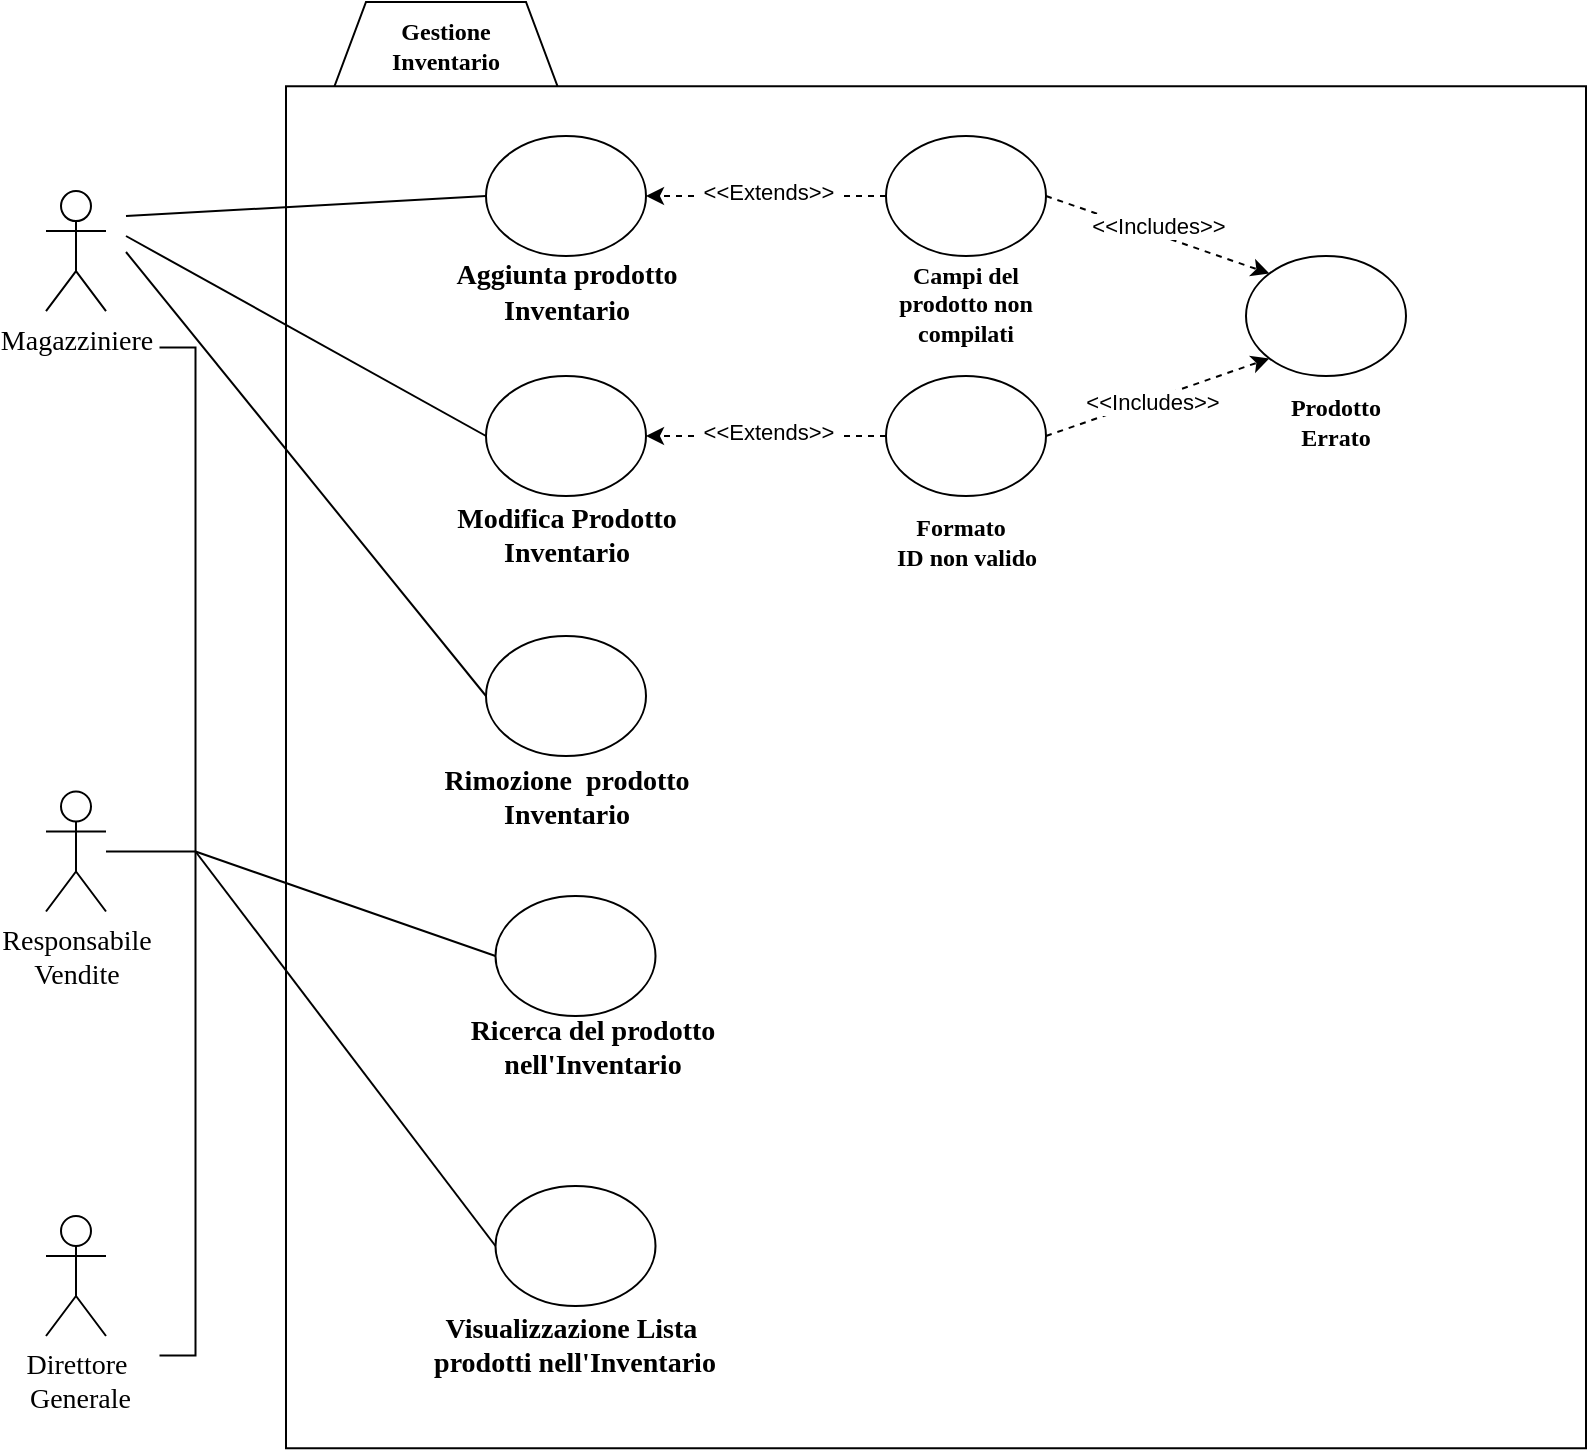 <mxfile version="13.10.6" type="github">
  <diagram id="RcybXoDZJoYCDfinM7sL" name="Page-1">
    <mxGraphModel dx="665" dy="320" grid="1" gridSize="10" guides="1" tooltips="1" connect="1" arrows="1" fold="1" page="1" pageScale="1" pageWidth="827" pageHeight="1169" math="0" shadow="0">
      <root>
        <mxCell id="0" />
        <mxCell id="1" parent="0" />
        <mxCell id="a_w7ONJ3W2yyLTA47ird-15" value="" style="shape=hexagon;perimeter=hexagonPerimeter2;whiteSpace=wrap;html=1;fixedSize=1;" parent="1" vertex="1">
          <mxGeometry x="170" y="73" width="120" height="107" as="geometry" />
        </mxCell>
        <mxCell id="a_w7ONJ3W2yyLTA47ird-19" value="" style="rounded=0;whiteSpace=wrap;html=1;verticalAlign=bottom;" parent="1" vertex="1">
          <mxGeometry x="150" y="115.13" width="650" height="681" as="geometry" />
        </mxCell>
        <mxCell id="a_w7ONJ3W2yyLTA47ird-16" value="&lt;div&gt;&lt;font face=&quot;Times New Roman&quot;&gt;&lt;span style=&quot;font-size: 14px&quot;&gt;Magazziniere&lt;/span&gt;&lt;/font&gt;&lt;/div&gt;" style="shape=umlActor;verticalLabelPosition=bottom;verticalAlign=top;html=1;outlineConnect=0;" parent="1" vertex="1">
          <mxGeometry x="30" y="167.56" width="30" height="60" as="geometry" />
        </mxCell>
        <mxCell id="a_w7ONJ3W2yyLTA47ird-17" value="&lt;font face=&quot;Times New Roman&quot;&gt;&lt;span style=&quot;font-size: 14px&quot;&gt;Responsabile&lt;br&gt;Vendite&lt;/span&gt;&lt;/font&gt;" style="shape=umlActor;verticalLabelPosition=bottom;verticalAlign=top;html=1;outlineConnect=0;" parent="1" vertex="1">
          <mxGeometry x="30" y="467.75" width="30" height="60" as="geometry" />
        </mxCell>
        <mxCell id="a_w7ONJ3W2yyLTA47ird-20" value="&lt;div&gt;&lt;br&gt;&lt;/div&gt;&lt;div&gt;&lt;br&gt;&lt;/div&gt;&lt;div&gt;&lt;br&gt;&lt;/div&gt;&lt;div&gt;&lt;br&gt;&lt;/div&gt;&lt;div&gt;&lt;br&gt;&lt;/div&gt;&lt;div&gt;&lt;br&gt;&lt;/div&gt;" style="ellipse;whiteSpace=wrap;html=1;" parent="1" vertex="1">
          <mxGeometry x="250" y="140" width="80" height="60" as="geometry" />
        </mxCell>
        <mxCell id="a_w7ONJ3W2yyLTA47ird-22" value="&lt;div&gt;&lt;font face=&quot;Times New Roman&quot;&gt;&lt;span style=&quot;font-size: 14px&quot;&gt;&lt;b&gt;Ricerca del prodotto nell&#39;Inventario&lt;/b&gt;&lt;/span&gt;&lt;/font&gt;&lt;/div&gt;" style="text;html=1;strokeColor=none;fillColor=none;align=center;verticalAlign=middle;whiteSpace=wrap;rounded=0;" parent="1" vertex="1">
          <mxGeometry x="232.25" y="585.5" width="142.5" height="20" as="geometry" />
        </mxCell>
        <mxCell id="a_w7ONJ3W2yyLTA47ird-23" value="&lt;div align=&quot;center&quot;&gt;&lt;font face=&quot;Times New Roman&quot;&gt;&lt;b&gt;Gestione&lt;/b&gt;&lt;/font&gt;&lt;/div&gt;&lt;div align=&quot;center&quot;&gt;&lt;font face=&quot;Times New Roman&quot;&gt;&lt;b&gt;Inventario&lt;/b&gt;&lt;/font&gt;&lt;/div&gt;" style="text;html=1;strokeColor=none;fillColor=none;align=center;verticalAlign=middle;whiteSpace=wrap;rounded=0;" parent="1" vertex="1">
          <mxGeometry x="210" y="85.13" width="40" height="20" as="geometry" />
        </mxCell>
        <mxCell id="a_w7ONJ3W2yyLTA47ird-24" value="&lt;div&gt;&lt;br&gt;&lt;/div&gt;&lt;div&gt;&lt;br&gt;&lt;/div&gt;&lt;div&gt;&lt;br&gt;&lt;/div&gt;&lt;div&gt;&lt;br&gt;&lt;/div&gt;&lt;div&gt;&lt;br&gt;&lt;/div&gt;&lt;div&gt;&lt;br&gt;&lt;/div&gt;" style="ellipse;whiteSpace=wrap;html=1;" parent="1" vertex="1">
          <mxGeometry x="250" y="260" width="80" height="60" as="geometry" />
        </mxCell>
        <mxCell id="a_w7ONJ3W2yyLTA47ird-25" value="&lt;div&gt;&lt;br&gt;&lt;/div&gt;&lt;div&gt;&lt;br&gt;&lt;/div&gt;&lt;div&gt;&lt;br&gt;&lt;/div&gt;&lt;div&gt;&lt;br&gt;&lt;/div&gt;&lt;div&gt;&lt;br&gt;&lt;/div&gt;&lt;div&gt;&lt;br&gt;&lt;/div&gt;" style="ellipse;whiteSpace=wrap;html=1;" parent="1" vertex="1">
          <mxGeometry x="254.75" y="665" width="80" height="60" as="geometry" />
        </mxCell>
        <mxCell id="a_w7ONJ3W2yyLTA47ird-26" value="&lt;div&gt;&lt;br&gt;&lt;/div&gt;&lt;div&gt;&lt;br&gt;&lt;/div&gt;&lt;div&gt;&lt;br&gt;&lt;/div&gt;&lt;div&gt;&lt;br&gt;&lt;/div&gt;&lt;div&gt;&lt;br&gt;&lt;/div&gt;&lt;div&gt;&lt;br&gt;&lt;/div&gt;" style="ellipse;whiteSpace=wrap;html=1;" parent="1" vertex="1">
          <mxGeometry x="254.75" y="520" width="80" height="60" as="geometry" />
        </mxCell>
        <mxCell id="a_w7ONJ3W2yyLTA47ird-27" value="" style="endArrow=none;html=1;entryX=0;entryY=0.5;entryDx=0;entryDy=0;" parent="1" target="a_w7ONJ3W2yyLTA47ird-20" edge="1">
          <mxGeometry width="50" height="50" relative="1" as="geometry">
            <mxPoint x="70" y="180" as="sourcePoint" />
            <mxPoint x="330" y="340" as="targetPoint" />
          </mxGeometry>
        </mxCell>
        <mxCell id="a_w7ONJ3W2yyLTA47ird-28" value="" style="endArrow=none;html=1;entryX=0;entryY=0.5;entryDx=0;entryDy=0;" parent="1" target="a_w7ONJ3W2yyLTA47ird-24" edge="1">
          <mxGeometry width="50" height="50" relative="1" as="geometry">
            <mxPoint x="70" y="190" as="sourcePoint" />
            <mxPoint x="330" y="350" as="targetPoint" />
          </mxGeometry>
        </mxCell>
        <mxCell id="a_w7ONJ3W2yyLTA47ird-29" value="" style="shape=partialRectangle;whiteSpace=wrap;html=1;bottom=1;right=1;left=1;top=0;fillColor=none;routingCenterX=-0.5;rotation=-90;" parent="1" vertex="1">
          <mxGeometry x="-156" y="489" width="504" height="17.5" as="geometry" />
        </mxCell>
        <mxCell id="a_w7ONJ3W2yyLTA47ird-30" value="&lt;font face=&quot;Times New Roman&quot;&gt;&lt;span style=&quot;font-size: 14px&quot;&gt;&lt;b&gt;Rimozione &amp;nbsp;prodotto Inventario&lt;/b&gt;&lt;/span&gt;&lt;/font&gt;" style="text;html=1;strokeColor=none;fillColor=none;align=center;verticalAlign=middle;whiteSpace=wrap;rounded=0;" parent="1" vertex="1">
          <mxGeometry x="217.5" y="460.75" width="145" height="20" as="geometry" />
        </mxCell>
        <mxCell id="a_w7ONJ3W2yyLTA47ird-31" value="&lt;font face=&quot;Times New Roman&quot; style=&quot;font-size: 14px&quot;&gt;&lt;span style=&quot;font-size: 14px&quot;&gt;&lt;b style=&quot;font-size: 14px&quot;&gt;Aggiunta prodotto Inventario&lt;/b&gt;&lt;/span&gt;&lt;/font&gt;" style="text;html=1;strokeColor=none;fillColor=none;align=center;verticalAlign=middle;whiteSpace=wrap;rounded=0;fontSize=14;" parent="1" vertex="1">
          <mxGeometry x="217.5" y="207.56" width="145" height="20" as="geometry" />
        </mxCell>
        <mxCell id="a_w7ONJ3W2yyLTA47ird-32" value="&lt;b style=&quot;font-family: &amp;#34;times new roman&amp;#34; ; font-size: 14px&quot;&gt;Modifica Prodotto Inventario&lt;br&gt;&lt;/b&gt;" style="text;html=1;strokeColor=none;fillColor=none;align=center;verticalAlign=middle;whiteSpace=wrap;rounded=0;" parent="1" vertex="1">
          <mxGeometry x="217.5" y="330" width="145" height="20" as="geometry" />
        </mxCell>
        <mxCell id="a_w7ONJ3W2yyLTA47ird-33" value="&lt;font face=&quot;Times New Roman&quot;&gt;&lt;span style=&quot;font-size: 14px&quot;&gt;&lt;b&gt;Visualizzazione Lista&amp;nbsp;&lt;br&gt;prodotti nell&#39;Inventario&lt;br&gt;&lt;/b&gt;&lt;/span&gt;&lt;/font&gt;" style="text;html=1;strokeColor=none;fillColor=none;align=center;verticalAlign=middle;whiteSpace=wrap;rounded=0;" parent="1" vertex="1">
          <mxGeometry x="222.25" y="735" width="145" height="20" as="geometry" />
        </mxCell>
        <mxCell id="a_w7ONJ3W2yyLTA47ird-34" value="&lt;div&gt;&lt;br&gt;&lt;/div&gt;&lt;div&gt;&lt;br&gt;&lt;/div&gt;&lt;div&gt;&lt;br&gt;&lt;/div&gt;&lt;div&gt;&lt;br&gt;&lt;/div&gt;&lt;div&gt;&lt;br&gt;&lt;/div&gt;&lt;div&gt;&lt;br&gt;&lt;/div&gt;" style="ellipse;whiteSpace=wrap;html=1;" parent="1" vertex="1">
          <mxGeometry x="250" y="390" width="80" height="60" as="geometry" />
        </mxCell>
        <mxCell id="a_w7ONJ3W2yyLTA47ird-35" value="" style="endArrow=none;html=1;exitX=0;exitY=0.5;exitDx=0;exitDy=0;" parent="1" source="a_w7ONJ3W2yyLTA47ird-34" edge="1">
          <mxGeometry width="50" height="50" relative="1" as="geometry">
            <mxPoint x="370" y="320" as="sourcePoint" />
            <mxPoint x="70" y="198" as="targetPoint" />
          </mxGeometry>
        </mxCell>
        <mxCell id="a_w7ONJ3W2yyLTA47ird-37" value="" style="endArrow=none;html=1;exitX=0.5;exitY=1;exitDx=0;exitDy=0;entryX=0;entryY=0.5;entryDx=0;entryDy=0;" parent="1" source="a_w7ONJ3W2yyLTA47ird-29" target="a_w7ONJ3W2yyLTA47ird-26" edge="1">
          <mxGeometry width="50" height="50" relative="1" as="geometry">
            <mxPoint x="400" y="460" as="sourcePoint" />
            <mxPoint x="450" y="410" as="targetPoint" />
          </mxGeometry>
        </mxCell>
        <mxCell id="a_w7ONJ3W2yyLTA47ird-38" value="" style="endArrow=none;html=1;exitX=0.5;exitY=1;exitDx=0;exitDy=0;entryX=0;entryY=0.5;entryDx=0;entryDy=0;" parent="1" source="a_w7ONJ3W2yyLTA47ird-29" target="a_w7ONJ3W2yyLTA47ird-25" edge="1">
          <mxGeometry width="50" height="50" relative="1" as="geometry">
            <mxPoint x="160" y="400" as="sourcePoint" />
            <mxPoint x="450" y="410" as="targetPoint" />
          </mxGeometry>
        </mxCell>
        <mxCell id="a_w7ONJ3W2yyLTA47ird-40" value="&lt;font face=&quot;Times New Roman&quot;&gt;&lt;span style=&quot;font-size: 14px&quot;&gt;Direttore&lt;br&gt;&amp;nbsp;Generale&lt;/span&gt;&lt;/font&gt;" style="shape=umlActor;verticalLabelPosition=bottom;verticalAlign=top;html=1;outlineConnect=0;" parent="1" vertex="1">
          <mxGeometry x="30" y="680" width="30" height="60" as="geometry" />
        </mxCell>
        <mxCell id="a_w7ONJ3W2yyLTA47ird-41" value="" style="endArrow=none;html=1;exitX=0.5;exitY=1;exitDx=0;exitDy=0;" parent="1" source="a_w7ONJ3W2yyLTA47ird-29" target="a_w7ONJ3W2yyLTA47ird-17" edge="1">
          <mxGeometry width="50" height="50" relative="1" as="geometry">
            <mxPoint x="150" y="510" as="sourcePoint" />
            <mxPoint x="200" y="460" as="targetPoint" />
          </mxGeometry>
        </mxCell>
        <mxCell id="a_w7ONJ3W2yyLTA47ird-3" value="&lt;div&gt;&lt;br&gt;&lt;/div&gt;&lt;div&gt;&lt;br&gt;&lt;/div&gt;&lt;div&gt;&lt;br&gt;&lt;/div&gt;&lt;div&gt;&lt;br&gt;&lt;/div&gt;&lt;div&gt;&lt;br&gt;&lt;/div&gt;&lt;div&gt;&lt;br&gt;&lt;/div&gt;" style="ellipse;whiteSpace=wrap;html=1;verticalAlign=bottom;" parent="1" vertex="1">
          <mxGeometry x="450" y="140" width="80" height="60" as="geometry" />
        </mxCell>
        <mxCell id="a_w7ONJ3W2yyLTA47ird-4" value="" style="endArrow=classic;html=1;dashed=1;exitX=0;exitY=0.5;exitDx=0;exitDy=0;entryX=1;entryY=0.5;entryDx=0;entryDy=0;verticalAlign=bottom;" parent="1" source="a_w7ONJ3W2yyLTA47ird-6" target="a_w7ONJ3W2yyLTA47ird-24" edge="1">
          <mxGeometry width="50" height="50" relative="1" as="geometry">
            <mxPoint x="690" y="328.5" as="sourcePoint" />
            <mxPoint x="470" y="160" as="targetPoint" />
          </mxGeometry>
        </mxCell>
        <mxCell id="a_w7ONJ3W2yyLTA47ird-5" value="&amp;nbsp;&amp;lt;&amp;lt;Extends&amp;gt;&amp;gt;&amp;nbsp;" style="edgeLabel;html=1;align=center;verticalAlign=middle;resizable=0;points=[];" parent="a_w7ONJ3W2yyLTA47ird-4" vertex="1" connectable="0">
          <mxGeometry x="-0.013" y="1" relative="1" as="geometry">
            <mxPoint y="-3" as="offset" />
          </mxGeometry>
        </mxCell>
        <mxCell id="a_w7ONJ3W2yyLTA47ird-6" value="&lt;div&gt;&lt;br&gt;&lt;/div&gt;&lt;div&gt;&lt;br&gt;&lt;/div&gt;&lt;div&gt;&lt;br&gt;&lt;/div&gt;&lt;div&gt;&lt;br&gt;&lt;/div&gt;&lt;div&gt;&lt;br&gt;&lt;/div&gt;&lt;div&gt;&lt;br&gt;&lt;/div&gt;" style="ellipse;whiteSpace=wrap;html=1;verticalAlign=bottom;" parent="1" vertex="1">
          <mxGeometry x="450" y="260" width="80" height="60" as="geometry" />
        </mxCell>
        <mxCell id="a_w7ONJ3W2yyLTA47ird-7" value="&lt;font face=&quot;Times New Roman&quot;&gt;&lt;b&gt;Formato &amp;nbsp;&lt;br&gt;ID non valido&lt;/b&gt;&lt;/font&gt;" style="text;html=1;strokeColor=none;fillColor=none;align=center;verticalAlign=bottom;whiteSpace=wrap;rounded=0;" parent="1" vertex="1">
          <mxGeometry x="417.5" y="340" width="145" height="20" as="geometry" />
        </mxCell>
        <mxCell id="a_w7ONJ3W2yyLTA47ird-8" value="&lt;div&gt;&lt;br&gt;&lt;/div&gt;&lt;div&gt;&lt;br&gt;&lt;/div&gt;&lt;div&gt;&lt;br&gt;&lt;/div&gt;&lt;div&gt;&lt;br&gt;&lt;/div&gt;&lt;div&gt;&lt;br&gt;&lt;/div&gt;&lt;div&gt;&lt;br&gt;&lt;/div&gt;" style="ellipse;whiteSpace=wrap;html=1;verticalAlign=bottom;" parent="1" vertex="1">
          <mxGeometry x="630" y="200" width="80" height="60" as="geometry" />
        </mxCell>
        <mxCell id="a_w7ONJ3W2yyLTA47ird-9" value="&lt;font face=&quot;Times New Roman&quot;&gt;&lt;b&gt;Prodotto Errato&lt;br&gt;&lt;/b&gt;&lt;/font&gt;" style="text;html=1;strokeColor=none;fillColor=none;align=center;verticalAlign=bottom;whiteSpace=wrap;rounded=0;" parent="1" vertex="1">
          <mxGeometry x="640" y="280" width="70" height="20" as="geometry" />
        </mxCell>
        <mxCell id="a_w7ONJ3W2yyLTA47ird-10" value="" style="endArrow=classic;html=1;dashed=1;entryX=0;entryY=0;entryDx=0;entryDy=0;exitX=1;exitY=0.5;exitDx=0;exitDy=0;verticalAlign=bottom;" parent="1" source="a_w7ONJ3W2yyLTA47ird-3" target="a_w7ONJ3W2yyLTA47ird-8" edge="1">
          <mxGeometry width="50" height="50" relative="1" as="geometry">
            <mxPoint x="902.5" y="447" as="sourcePoint" />
            <mxPoint x="742.5" y="447" as="targetPoint" />
          </mxGeometry>
        </mxCell>
        <mxCell id="a_w7ONJ3W2yyLTA47ird-11" value="&amp;nbsp;&amp;lt;&amp;lt;Includes&amp;gt;&amp;gt;&amp;nbsp;" style="edgeLabel;html=1;align=center;verticalAlign=middle;resizable=0;points=[];" parent="a_w7ONJ3W2yyLTA47ird-10" vertex="1" connectable="0">
          <mxGeometry x="-0.013" y="1" relative="1" as="geometry">
            <mxPoint y="-3" as="offset" />
          </mxGeometry>
        </mxCell>
        <mxCell id="a_w7ONJ3W2yyLTA47ird-12" value="" style="endArrow=classic;html=1;dashed=1;entryX=0;entryY=1;entryDx=0;entryDy=0;exitX=1;exitY=0.5;exitDx=0;exitDy=0;verticalAlign=bottom;" parent="1" source="a_w7ONJ3W2yyLTA47ird-6" target="a_w7ONJ3W2yyLTA47ird-8" edge="1">
          <mxGeometry width="50" height="50" relative="1" as="geometry">
            <mxPoint x="660" y="360" as="sourcePoint" />
            <mxPoint x="746.716" y="161.213" as="targetPoint" />
          </mxGeometry>
        </mxCell>
        <mxCell id="a_w7ONJ3W2yyLTA47ird-46" value="&amp;lt;&amp;lt;Includes&amp;gt;&amp;gt;" style="edgeLabel;html=1;align=center;verticalAlign=middle;resizable=0;points=[];" parent="a_w7ONJ3W2yyLTA47ird-12" vertex="1" connectable="0">
          <mxGeometry x="-0.085" y="-1" relative="1" as="geometry">
            <mxPoint x="1" as="offset" />
          </mxGeometry>
        </mxCell>
        <mxCell id="a_w7ONJ3W2yyLTA47ird-14" value="&lt;font face=&quot;Times New Roman&quot;&gt;&lt;b&gt;Campi del prodotto non compilati&lt;/b&gt;&lt;/font&gt;" style="text;html=1;strokeColor=none;fillColor=none;align=center;verticalAlign=bottom;whiteSpace=wrap;rounded=0;" parent="1" vertex="1">
          <mxGeometry x="455" y="227.56" width="70" height="20" as="geometry" />
        </mxCell>
        <mxCell id="PrDrWU65EMqaRZ-ttvCU-6" value="" style="endArrow=classic;html=1;dashed=1;exitX=0;exitY=0.5;exitDx=0;exitDy=0;entryX=1;entryY=0.5;entryDx=0;entryDy=0;verticalAlign=bottom;" edge="1" parent="1" source="a_w7ONJ3W2yyLTA47ird-3" target="a_w7ONJ3W2yyLTA47ird-20">
          <mxGeometry width="50" height="50" relative="1" as="geometry">
            <mxPoint x="450" y="247.56" as="sourcePoint" />
            <mxPoint x="337.5" y="247.56" as="targetPoint" />
          </mxGeometry>
        </mxCell>
        <mxCell id="PrDrWU65EMqaRZ-ttvCU-7" value="&amp;nbsp;&amp;lt;&amp;lt;Extends&amp;gt;&amp;gt;&amp;nbsp;" style="edgeLabel;html=1;align=center;verticalAlign=middle;resizable=0;points=[];" vertex="1" connectable="0" parent="PrDrWU65EMqaRZ-ttvCU-6">
          <mxGeometry x="-0.013" y="1" relative="1" as="geometry">
            <mxPoint y="-3" as="offset" />
          </mxGeometry>
        </mxCell>
      </root>
    </mxGraphModel>
  </diagram>
</mxfile>
